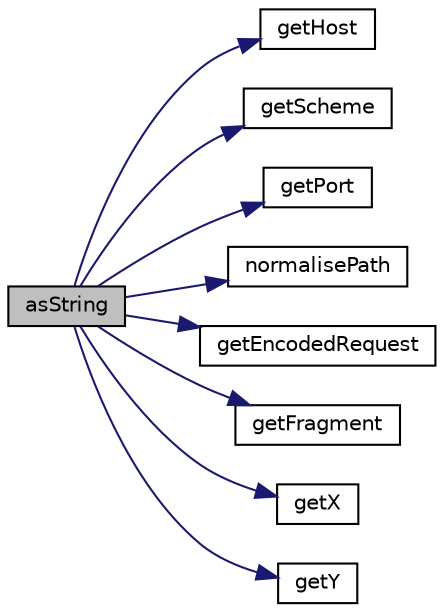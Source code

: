 digraph "asString"
{
  edge [fontname="Helvetica",fontsize="10",labelfontname="Helvetica",labelfontsize="10"];
  node [fontname="Helvetica",fontsize="10",shape=record];
  rankdir="LR";
  Node1 [label="asString",height=0.2,width=0.4,color="black", fillcolor="grey75", style="filled" fontcolor="black"];
  Node1 -> Node2 [color="midnightblue",fontsize="10",style="solid",fontname="Helvetica"];
  Node2 [label="getHost",height=0.2,width=0.4,color="black", fillcolor="white", style="filled",URL="$class_simple_url.html#af89674df83d1ee2198e54b5c8340795e"];
  Node1 -> Node3 [color="midnightblue",fontsize="10",style="solid",fontname="Helvetica"];
  Node3 [label="getScheme",height=0.2,width=0.4,color="black", fillcolor="white", style="filled",URL="$class_simple_url.html#af5a3601e33a3ba4a8e94346dba6459d3"];
  Node1 -> Node4 [color="midnightblue",fontsize="10",style="solid",fontname="Helvetica"];
  Node4 [label="getPort",height=0.2,width=0.4,color="black", fillcolor="white", style="filled",URL="$class_simple_url.html#afd4db46d3c12f47f0bee19cd2101be64"];
  Node1 -> Node5 [color="midnightblue",fontsize="10",style="solid",fontname="Helvetica"];
  Node5 [label="normalisePath",height=0.2,width=0.4,color="black", fillcolor="white", style="filled",URL="$class_simple_url.html#a5ffe3f5775240325dc1099c1e1abcf7b"];
  Node1 -> Node6 [color="midnightblue",fontsize="10",style="solid",fontname="Helvetica"];
  Node6 [label="getEncodedRequest",height=0.2,width=0.4,color="black", fillcolor="white", style="filled",URL="$class_simple_url.html#aec717d6d668b9227045a0413e8a23583"];
  Node1 -> Node7 [color="midnightblue",fontsize="10",style="solid",fontname="Helvetica"];
  Node7 [label="getFragment",height=0.2,width=0.4,color="black", fillcolor="white", style="filled",URL="$class_simple_url.html#a8e9be93affbfde43840cbaf4b6712ea9"];
  Node1 -> Node8 [color="midnightblue",fontsize="10",style="solid",fontname="Helvetica"];
  Node8 [label="getX",height=0.2,width=0.4,color="black", fillcolor="white", style="filled",URL="$class_simple_url.html#a403d7c3dc9b308567cf859a67b1cf1e5"];
  Node1 -> Node9 [color="midnightblue",fontsize="10",style="solid",fontname="Helvetica"];
  Node9 [label="getY",height=0.2,width=0.4,color="black", fillcolor="white", style="filled",URL="$class_simple_url.html#ac878fc1b93b7d5c1bd6d3142dd197f19"];
}
